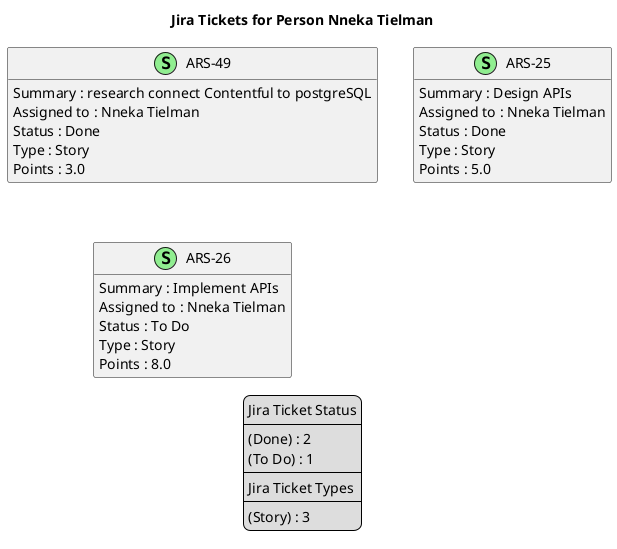 @startuml
'https://plantuml.com/class-diagram

' GENERATE CLASS DIAGRAM ===========
' Generated at    : Tue May 14 15:35:46 CEST 2024

title Jira Tickets for Person Nneka Tielman
hide empty members

legend
Jira Ticket Status
----
(Done) : 2
(To Do) : 1
----
Jira Ticket Types
----
(Story) : 3
end legend


' Tickets =======
class "ARS-49" << (S,lightgreen) >> {
  Summary : research connect Contentful to postgreSQL
  Assigned to : Nneka Tielman
  Status : Done
  Type : Story
  Points : 3.0
}

class "ARS-25" << (S,lightgreen) >> {
  Summary : Design APIs
  Assigned to : Nneka Tielman
  Status : Done
  Type : Story
  Points : 5.0
}

class "ARS-26" << (S,lightgreen) >> {
  Summary : Implement APIs
  Assigned to : Nneka Tielman
  Status : To Do
  Type : Story
  Points : 8.0
}



' Links =======


@enduml
